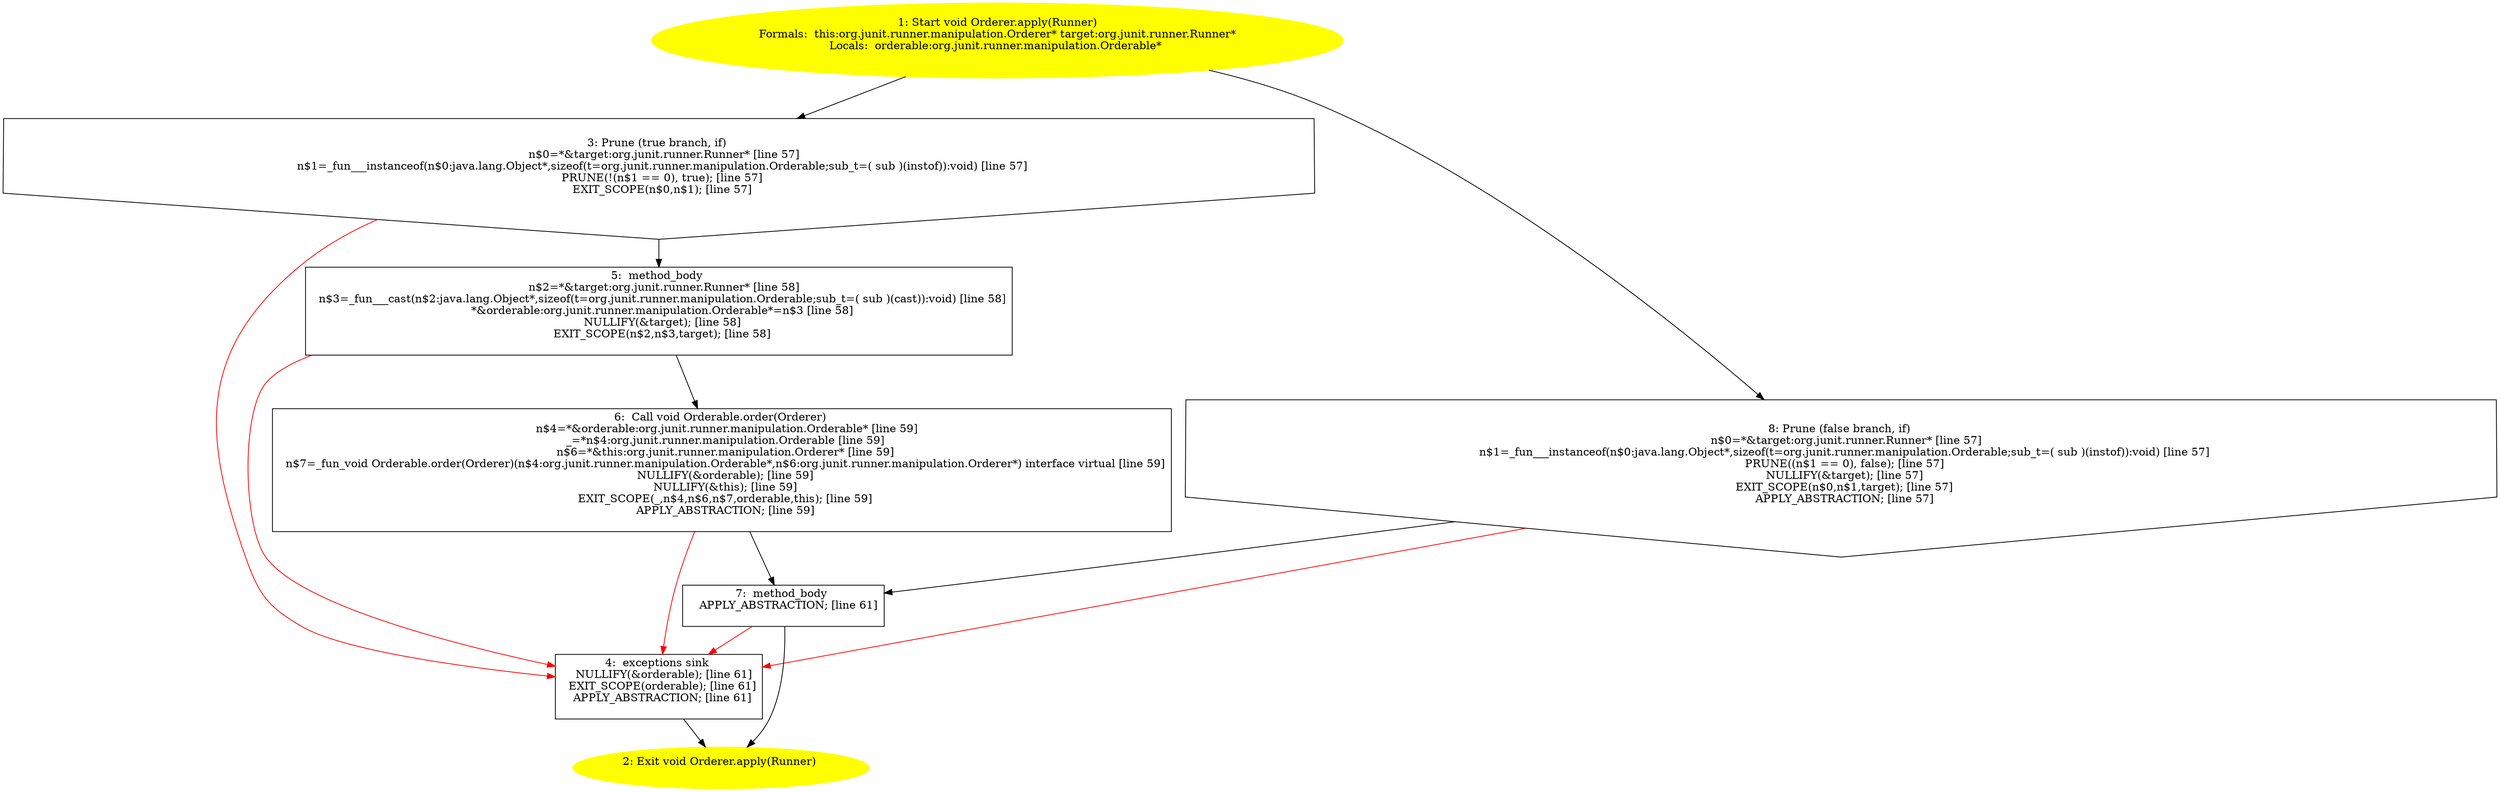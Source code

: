 /* @generated */
digraph cfg {
"org.junit.runner.manipulation.Orderer.apply(org.junit.runner.Runner):void.4141117e90ce69d30aed86d324cc760e_1" [label="1: Start void Orderer.apply(Runner)\nFormals:  this:org.junit.runner.manipulation.Orderer* target:org.junit.runner.Runner*\nLocals:  orderable:org.junit.runner.manipulation.Orderable* \n  " color=yellow style=filled]
	

	 "org.junit.runner.manipulation.Orderer.apply(org.junit.runner.Runner):void.4141117e90ce69d30aed86d324cc760e_1" -> "org.junit.runner.manipulation.Orderer.apply(org.junit.runner.Runner):void.4141117e90ce69d30aed86d324cc760e_3" ;
	 "org.junit.runner.manipulation.Orderer.apply(org.junit.runner.Runner):void.4141117e90ce69d30aed86d324cc760e_1" -> "org.junit.runner.manipulation.Orderer.apply(org.junit.runner.Runner):void.4141117e90ce69d30aed86d324cc760e_8" ;
"org.junit.runner.manipulation.Orderer.apply(org.junit.runner.Runner):void.4141117e90ce69d30aed86d324cc760e_2" [label="2: Exit void Orderer.apply(Runner) \n  " color=yellow style=filled]
	

"org.junit.runner.manipulation.Orderer.apply(org.junit.runner.Runner):void.4141117e90ce69d30aed86d324cc760e_3" [label="3: Prune (true branch, if) \n   n$0=*&target:org.junit.runner.Runner* [line 57]\n  n$1=_fun___instanceof(n$0:java.lang.Object*,sizeof(t=org.junit.runner.manipulation.Orderable;sub_t=( sub )(instof)):void) [line 57]\n  PRUNE(!(n$1 == 0), true); [line 57]\n  EXIT_SCOPE(n$0,n$1); [line 57]\n " shape="invhouse"]
	

	 "org.junit.runner.manipulation.Orderer.apply(org.junit.runner.Runner):void.4141117e90ce69d30aed86d324cc760e_3" -> "org.junit.runner.manipulation.Orderer.apply(org.junit.runner.Runner):void.4141117e90ce69d30aed86d324cc760e_5" ;
	 "org.junit.runner.manipulation.Orderer.apply(org.junit.runner.Runner):void.4141117e90ce69d30aed86d324cc760e_3" -> "org.junit.runner.manipulation.Orderer.apply(org.junit.runner.Runner):void.4141117e90ce69d30aed86d324cc760e_4" [color="red" ];
"org.junit.runner.manipulation.Orderer.apply(org.junit.runner.Runner):void.4141117e90ce69d30aed86d324cc760e_4" [label="4:  exceptions sink \n   NULLIFY(&orderable); [line 61]\n  EXIT_SCOPE(orderable); [line 61]\n  APPLY_ABSTRACTION; [line 61]\n " shape="box"]
	

	 "org.junit.runner.manipulation.Orderer.apply(org.junit.runner.Runner):void.4141117e90ce69d30aed86d324cc760e_4" -> "org.junit.runner.manipulation.Orderer.apply(org.junit.runner.Runner):void.4141117e90ce69d30aed86d324cc760e_2" ;
"org.junit.runner.manipulation.Orderer.apply(org.junit.runner.Runner):void.4141117e90ce69d30aed86d324cc760e_5" [label="5:  method_body \n   n$2=*&target:org.junit.runner.Runner* [line 58]\n  n$3=_fun___cast(n$2:java.lang.Object*,sizeof(t=org.junit.runner.manipulation.Orderable;sub_t=( sub )(cast)):void) [line 58]\n  *&orderable:org.junit.runner.manipulation.Orderable*=n$3 [line 58]\n  NULLIFY(&target); [line 58]\n  EXIT_SCOPE(n$2,n$3,target); [line 58]\n " shape="box"]
	

	 "org.junit.runner.manipulation.Orderer.apply(org.junit.runner.Runner):void.4141117e90ce69d30aed86d324cc760e_5" -> "org.junit.runner.manipulation.Orderer.apply(org.junit.runner.Runner):void.4141117e90ce69d30aed86d324cc760e_6" ;
	 "org.junit.runner.manipulation.Orderer.apply(org.junit.runner.Runner):void.4141117e90ce69d30aed86d324cc760e_5" -> "org.junit.runner.manipulation.Orderer.apply(org.junit.runner.Runner):void.4141117e90ce69d30aed86d324cc760e_4" [color="red" ];
"org.junit.runner.manipulation.Orderer.apply(org.junit.runner.Runner):void.4141117e90ce69d30aed86d324cc760e_6" [label="6:  Call void Orderable.order(Orderer) \n   n$4=*&orderable:org.junit.runner.manipulation.Orderable* [line 59]\n  _=*n$4:org.junit.runner.manipulation.Orderable [line 59]\n  n$6=*&this:org.junit.runner.manipulation.Orderer* [line 59]\n  n$7=_fun_void Orderable.order(Orderer)(n$4:org.junit.runner.manipulation.Orderable*,n$6:org.junit.runner.manipulation.Orderer*) interface virtual [line 59]\n  NULLIFY(&orderable); [line 59]\n  NULLIFY(&this); [line 59]\n  EXIT_SCOPE(_,n$4,n$6,n$7,orderable,this); [line 59]\n  APPLY_ABSTRACTION; [line 59]\n " shape="box"]
	

	 "org.junit.runner.manipulation.Orderer.apply(org.junit.runner.Runner):void.4141117e90ce69d30aed86d324cc760e_6" -> "org.junit.runner.manipulation.Orderer.apply(org.junit.runner.Runner):void.4141117e90ce69d30aed86d324cc760e_7" ;
	 "org.junit.runner.manipulation.Orderer.apply(org.junit.runner.Runner):void.4141117e90ce69d30aed86d324cc760e_6" -> "org.junit.runner.manipulation.Orderer.apply(org.junit.runner.Runner):void.4141117e90ce69d30aed86d324cc760e_4" [color="red" ];
"org.junit.runner.manipulation.Orderer.apply(org.junit.runner.Runner):void.4141117e90ce69d30aed86d324cc760e_7" [label="7:  method_body \n   APPLY_ABSTRACTION; [line 61]\n " shape="box"]
	

	 "org.junit.runner.manipulation.Orderer.apply(org.junit.runner.Runner):void.4141117e90ce69d30aed86d324cc760e_7" -> "org.junit.runner.manipulation.Orderer.apply(org.junit.runner.Runner):void.4141117e90ce69d30aed86d324cc760e_2" ;
	 "org.junit.runner.manipulation.Orderer.apply(org.junit.runner.Runner):void.4141117e90ce69d30aed86d324cc760e_7" -> "org.junit.runner.manipulation.Orderer.apply(org.junit.runner.Runner):void.4141117e90ce69d30aed86d324cc760e_4" [color="red" ];
"org.junit.runner.manipulation.Orderer.apply(org.junit.runner.Runner):void.4141117e90ce69d30aed86d324cc760e_8" [label="8: Prune (false branch, if) \n   n$0=*&target:org.junit.runner.Runner* [line 57]\n  n$1=_fun___instanceof(n$0:java.lang.Object*,sizeof(t=org.junit.runner.manipulation.Orderable;sub_t=( sub )(instof)):void) [line 57]\n  PRUNE((n$1 == 0), false); [line 57]\n  NULLIFY(&target); [line 57]\n  EXIT_SCOPE(n$0,n$1,target); [line 57]\n  APPLY_ABSTRACTION; [line 57]\n " shape="invhouse"]
	

	 "org.junit.runner.manipulation.Orderer.apply(org.junit.runner.Runner):void.4141117e90ce69d30aed86d324cc760e_8" -> "org.junit.runner.manipulation.Orderer.apply(org.junit.runner.Runner):void.4141117e90ce69d30aed86d324cc760e_7" ;
	 "org.junit.runner.manipulation.Orderer.apply(org.junit.runner.Runner):void.4141117e90ce69d30aed86d324cc760e_8" -> "org.junit.runner.manipulation.Orderer.apply(org.junit.runner.Runner):void.4141117e90ce69d30aed86d324cc760e_4" [color="red" ];
}
